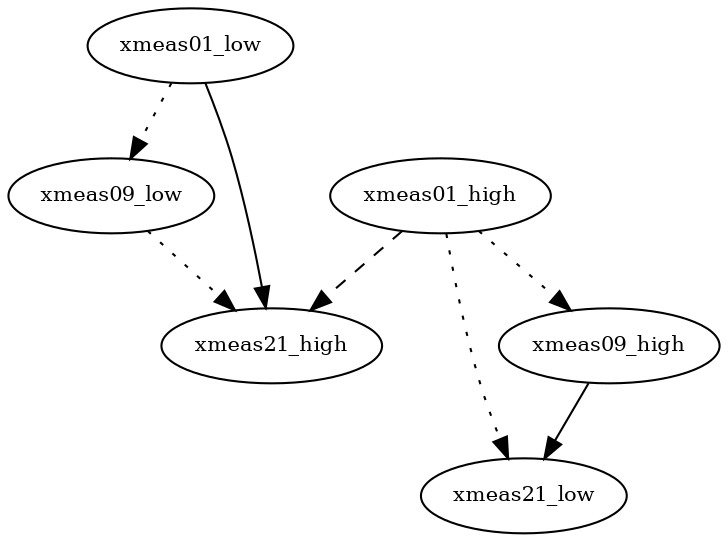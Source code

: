 digraph {
	0 [label=xmeas01_low fontsize=10 shape=oval width=0]
	4 [label=xmeas09_low fontsize=10 shape=oval width=0]
	5 [label=xmeas21_low fontsize=10 shape=oval width=0]
	6 [label=xmeas01_high fontsize=10 shape=oval width=0]
	10 [label=xmeas09_high fontsize=10 shape=oval width=0]
	11 [label=xmeas21_high fontsize=10 shape=oval width=0]
	0 -> 4 [label="" style=dotted weight=5]
	6 -> 5 [label="" style=dotted weight=5]
	10 -> 5 [label="" style=solid weight=5]
	6 -> 10 [label="" style=dotted weight=5]
	0 -> 11 [label="" style=solid weight=5]
	4 -> 11 [label="" style=dotted weight=5]
	6 -> 11 [label="" style=dashed weight=5]
}
